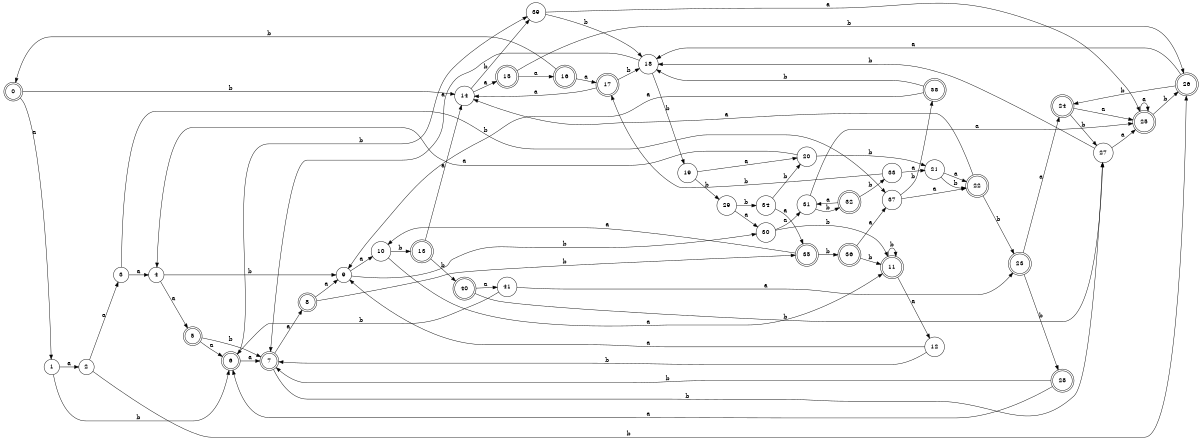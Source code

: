 digraph n34_10 {
__start0 [label="" shape="none"];

rankdir=LR;
size="8,5";

s0 [style="rounded,filled", color="black", fillcolor="white" shape="doublecircle", label="0"];
s1 [style="filled", color="black", fillcolor="white" shape="circle", label="1"];
s2 [style="filled", color="black", fillcolor="white" shape="circle", label="2"];
s3 [style="filled", color="black", fillcolor="white" shape="circle", label="3"];
s4 [style="filled", color="black", fillcolor="white" shape="circle", label="4"];
s5 [style="rounded,filled", color="black", fillcolor="white" shape="doublecircle", label="5"];
s6 [style="rounded,filled", color="black", fillcolor="white" shape="doublecircle", label="6"];
s7 [style="rounded,filled", color="black", fillcolor="white" shape="doublecircle", label="7"];
s8 [style="rounded,filled", color="black", fillcolor="white" shape="doublecircle", label="8"];
s9 [style="filled", color="black", fillcolor="white" shape="circle", label="9"];
s10 [style="filled", color="black", fillcolor="white" shape="circle", label="10"];
s11 [style="rounded,filled", color="black", fillcolor="white" shape="doublecircle", label="11"];
s12 [style="filled", color="black", fillcolor="white" shape="circle", label="12"];
s13 [style="rounded,filled", color="black", fillcolor="white" shape="doublecircle", label="13"];
s14 [style="filled", color="black", fillcolor="white" shape="circle", label="14"];
s15 [style="rounded,filled", color="black", fillcolor="white" shape="doublecircle", label="15"];
s16 [style="rounded,filled", color="black", fillcolor="white" shape="doublecircle", label="16"];
s17 [style="rounded,filled", color="black", fillcolor="white" shape="doublecircle", label="17"];
s18 [style="filled", color="black", fillcolor="white" shape="circle", label="18"];
s19 [style="filled", color="black", fillcolor="white" shape="circle", label="19"];
s20 [style="filled", color="black", fillcolor="white" shape="circle", label="20"];
s21 [style="filled", color="black", fillcolor="white" shape="circle", label="21"];
s22 [style="rounded,filled", color="black", fillcolor="white" shape="doublecircle", label="22"];
s23 [style="rounded,filled", color="black", fillcolor="white" shape="doublecircle", label="23"];
s24 [style="rounded,filled", color="black", fillcolor="white" shape="doublecircle", label="24"];
s25 [style="rounded,filled", color="black", fillcolor="white" shape="doublecircle", label="25"];
s26 [style="rounded,filled", color="black", fillcolor="white" shape="doublecircle", label="26"];
s27 [style="filled", color="black", fillcolor="white" shape="circle", label="27"];
s28 [style="rounded,filled", color="black", fillcolor="white" shape="doublecircle", label="28"];
s29 [style="filled", color="black", fillcolor="white" shape="circle", label="29"];
s30 [style="filled", color="black", fillcolor="white" shape="circle", label="30"];
s31 [style="filled", color="black", fillcolor="white" shape="circle", label="31"];
s32 [style="rounded,filled", color="black", fillcolor="white" shape="doublecircle", label="32"];
s33 [style="filled", color="black", fillcolor="white" shape="circle", label="33"];
s34 [style="filled", color="black", fillcolor="white" shape="circle", label="34"];
s35 [style="rounded,filled", color="black", fillcolor="white" shape="doublecircle", label="35"];
s36 [style="rounded,filled", color="black", fillcolor="white" shape="doublecircle", label="36"];
s37 [style="filled", color="black", fillcolor="white" shape="circle", label="37"];
s38 [style="rounded,filled", color="black", fillcolor="white" shape="doublecircle", label="38"];
s39 [style="filled", color="black", fillcolor="white" shape="circle", label="39"];
s40 [style="rounded,filled", color="black", fillcolor="white" shape="doublecircle", label="40"];
s41 [style="filled", color="black", fillcolor="white" shape="circle", label="41"];
s0 -> s1 [label="a"];
s0 -> s14 [label="b"];
s1 -> s2 [label="a"];
s1 -> s6 [label="b"];
s2 -> s3 [label="a"];
s2 -> s26 [label="b"];
s3 -> s4 [label="a"];
s3 -> s37 [label="b"];
s4 -> s5 [label="a"];
s4 -> s9 [label="b"];
s5 -> s6 [label="a"];
s5 -> s7 [label="b"];
s6 -> s7 [label="a"];
s6 -> s39 [label="b"];
s7 -> s8 [label="a"];
s7 -> s27 [label="b"];
s8 -> s9 [label="a"];
s8 -> s35 [label="b"];
s9 -> s10 [label="a"];
s9 -> s30 [label="b"];
s10 -> s11 [label="a"];
s10 -> s13 [label="b"];
s11 -> s12 [label="a"];
s11 -> s11 [label="b"];
s12 -> s9 [label="a"];
s12 -> s7 [label="b"];
s13 -> s14 [label="a"];
s13 -> s40 [label="b"];
s14 -> s15 [label="a"];
s14 -> s39 [label="b"];
s15 -> s16 [label="a"];
s15 -> s26 [label="b"];
s16 -> s17 [label="a"];
s16 -> s0 [label="b"];
s17 -> s14 [label="a"];
s17 -> s18 [label="b"];
s18 -> s7 [label="a"];
s18 -> s19 [label="b"];
s19 -> s20 [label="a"];
s19 -> s29 [label="b"];
s20 -> s4 [label="a"];
s20 -> s21 [label="b"];
s21 -> s22 [label="a"];
s21 -> s22 [label="b"];
s22 -> s14 [label="a"];
s22 -> s23 [label="b"];
s23 -> s24 [label="a"];
s23 -> s28 [label="b"];
s24 -> s25 [label="a"];
s24 -> s27 [label="b"];
s25 -> s25 [label="a"];
s25 -> s26 [label="b"];
s26 -> s18 [label="a"];
s26 -> s24 [label="b"];
s27 -> s25 [label="a"];
s27 -> s18 [label="b"];
s28 -> s6 [label="a"];
s28 -> s7 [label="b"];
s29 -> s30 [label="a"];
s29 -> s34 [label="b"];
s30 -> s31 [label="a"];
s30 -> s11 [label="b"];
s31 -> s25 [label="a"];
s31 -> s32 [label="b"];
s32 -> s31 [label="a"];
s32 -> s33 [label="b"];
s33 -> s21 [label="a"];
s33 -> s17 [label="b"];
s34 -> s35 [label="a"];
s34 -> s20 [label="b"];
s35 -> s10 [label="a"];
s35 -> s36 [label="b"];
s36 -> s37 [label="a"];
s36 -> s11 [label="b"];
s37 -> s22 [label="a"];
s37 -> s38 [label="b"];
s38 -> s9 [label="a"];
s38 -> s18 [label="b"];
s39 -> s25 [label="a"];
s39 -> s18 [label="b"];
s40 -> s41 [label="a"];
s40 -> s27 [label="b"];
s41 -> s23 [label="a"];
s41 -> s6 [label="b"];

}